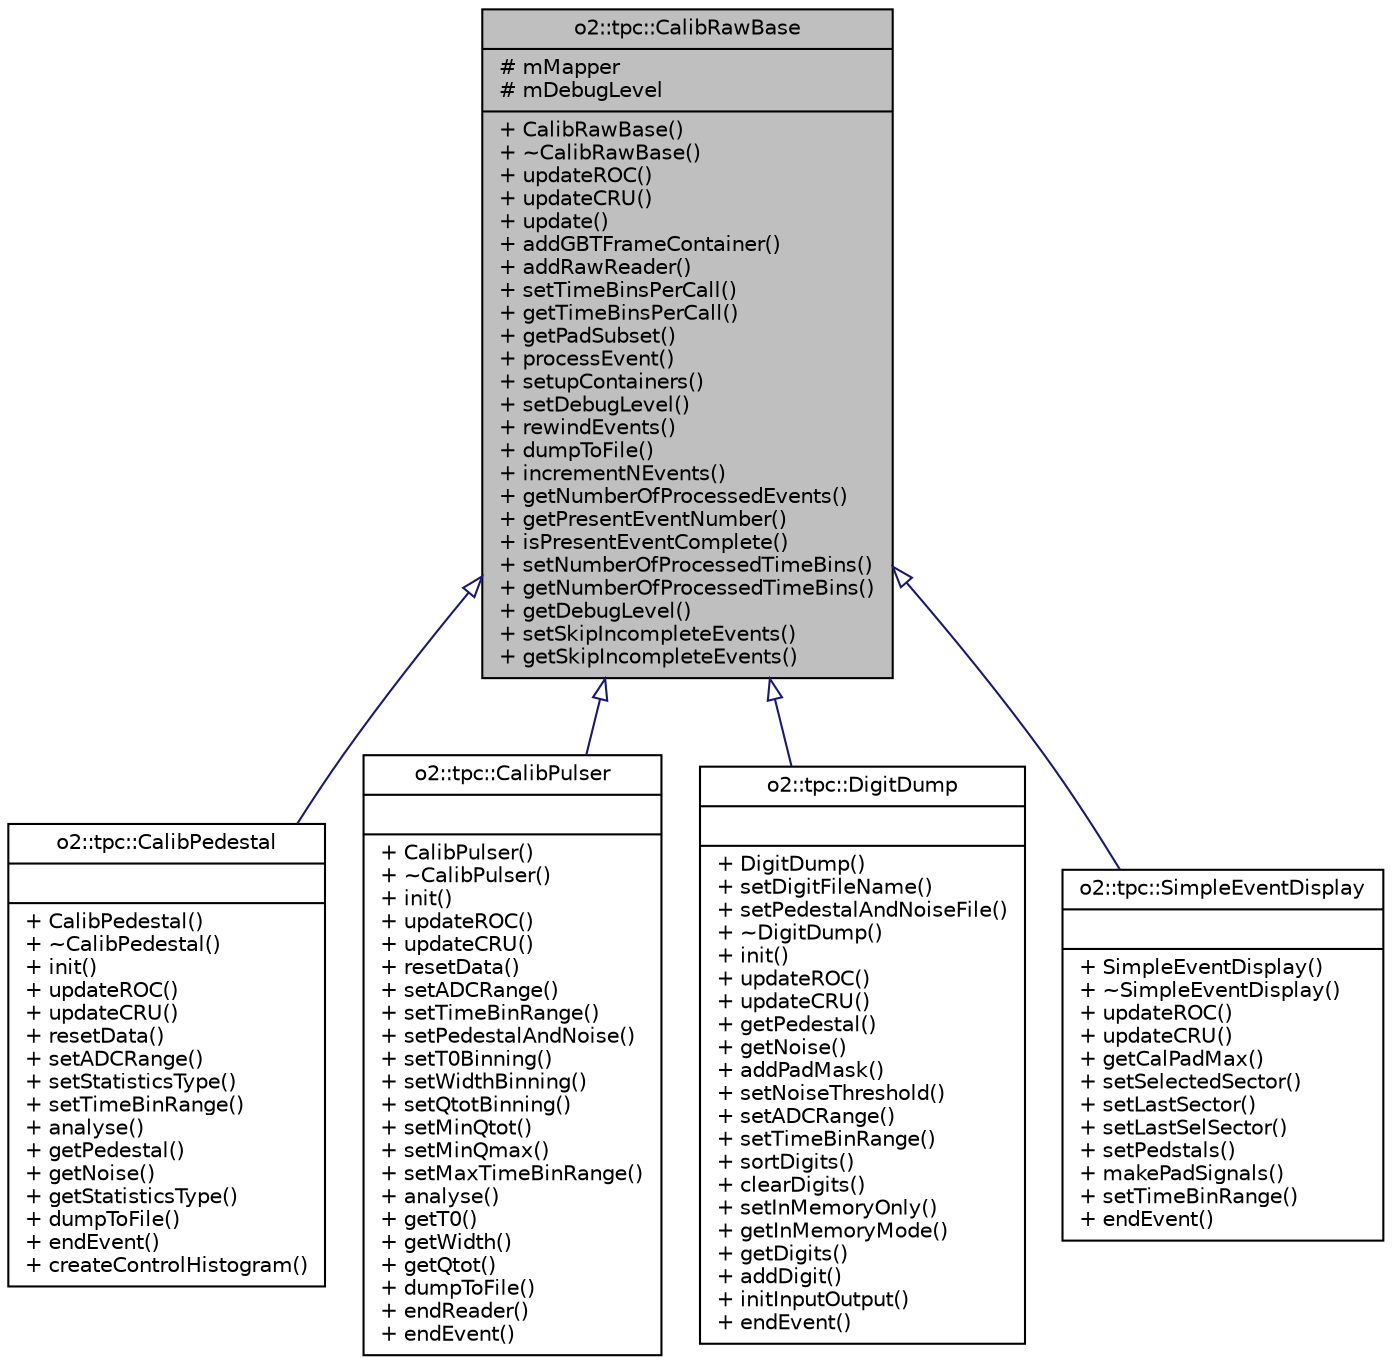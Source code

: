 digraph "o2::tpc::CalibRawBase"
{
 // INTERACTIVE_SVG=YES
  bgcolor="transparent";
  edge [fontname="Helvetica",fontsize="10",labelfontname="Helvetica",labelfontsize="10"];
  node [fontname="Helvetica",fontsize="10",shape=record];
  Node0 [label="{o2::tpc::CalibRawBase\n|# mMapper\l# mDebugLevel\l|+ CalibRawBase()\l+ ~CalibRawBase()\l+ updateROC()\l+ updateCRU()\l+ update()\l+ addGBTFrameContainer()\l+ addRawReader()\l+ setTimeBinsPerCall()\l+ getTimeBinsPerCall()\l+ getPadSubset()\l+ processEvent()\l+ setupContainers()\l+ setDebugLevel()\l+ rewindEvents()\l+ dumpToFile()\l+ incrementNEvents()\l+ getNumberOfProcessedEvents()\l+ getPresentEventNumber()\l+ isPresentEventComplete()\l+ setNumberOfProcessedTimeBins()\l+ getNumberOfProcessedTimeBins()\l+ getDebugLevel()\l+ setSkipIncompleteEvents()\l+ getSkipIncompleteEvents()\l}",height=0.2,width=0.4,color="black", fillcolor="grey75", style="filled", fontcolor="black"];
  Node0 -> Node1 [dir="back",color="midnightblue",fontsize="10",style="solid",arrowtail="onormal",fontname="Helvetica"];
  Node1 [label="{o2::tpc::CalibPedestal\n||+ CalibPedestal()\l+ ~CalibPedestal()\l+ init()\l+ updateROC()\l+ updateCRU()\l+ resetData()\l+ setADCRange()\l+ setStatisticsType()\l+ setTimeBinRange()\l+ analyse()\l+ getPedestal()\l+ getNoise()\l+ getStatisticsType()\l+ dumpToFile()\l+ endEvent()\l+ createControlHistogram()\l}",height=0.2,width=0.4,color="black",URL="$d2/d78/classo2_1_1tpc_1_1CalibPedestal.html",tooltip="Pedestal calibration class. "];
  Node0 -> Node2 [dir="back",color="midnightblue",fontsize="10",style="solid",arrowtail="onormal",fontname="Helvetica"];
  Node2 [label="{o2::tpc::CalibPulser\n||+ CalibPulser()\l+ ~CalibPulser()\l+ init()\l+ updateROC()\l+ updateCRU()\l+ resetData()\l+ setADCRange()\l+ setTimeBinRange()\l+ setPedestalAndNoise()\l+ setT0Binning()\l+ setWidthBinning()\l+ setQtotBinning()\l+ setMinQtot()\l+ setMinQmax()\l+ setMaxTimeBinRange()\l+ analyse()\l+ getT0()\l+ getWidth()\l+ getQtot()\l+ dumpToFile()\l+ endReader()\l+ endEvent()\l}",height=0.2,width=0.4,color="black",URL="$db/daa/classo2_1_1tpc_1_1CalibPulser.html",tooltip="Pulser calibration class. "];
  Node0 -> Node3 [dir="back",color="midnightblue",fontsize="10",style="solid",arrowtail="onormal",fontname="Helvetica"];
  Node3 [label="{o2::tpc::DigitDump\n||+ DigitDump()\l+ setDigitFileName()\l+ setPedestalAndNoiseFile()\l+ ~DigitDump()\l+ init()\l+ updateROC()\l+ updateCRU()\l+ getPedestal()\l+ getNoise()\l+ addPadMask()\l+ setNoiseThreshold()\l+ setADCRange()\l+ setTimeBinRange()\l+ sortDigits()\l+ clearDigits()\l+ setInMemoryOnly()\l+ getInMemoryMode()\l+ getDigits()\l+ addDigit()\l+ initInputOutput()\l+ endEvent()\l}",height=0.2,width=0.4,color="black",URL="$d2/d76/classo2_1_1tpc_1_1DigitDump.html",tooltip="Pedestal calibration class. "];
  Node0 -> Node4 [dir="back",color="midnightblue",fontsize="10",style="solid",arrowtail="onormal",fontname="Helvetica"];
  Node4 [label="{o2::tpc::SimpleEventDisplay\n||+ SimpleEventDisplay()\l+ ~SimpleEventDisplay()\l+ updateROC()\l+ updateCRU()\l+ getCalPadMax()\l+ setSelectedSector()\l+ setLastSector()\l+ setLastSelSector()\l+ setPedstals()\l+ makePadSignals()\l+ setTimeBinRange()\l+ endEvent()\l}",height=0.2,width=0.4,color="black",URL="$d0/d36/classo2_1_1tpc_1_1SimpleEventDisplay.html",tooltip="Base of a simple event display for digits. "];
}
